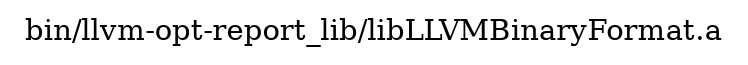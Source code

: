 digraph "bin/llvm-opt-report_lib/libLLVMBinaryFormat.a" {
	label="bin/llvm-opt-report_lib/libLLVMBinaryFormat.a";
	rankdir=LR;

}
